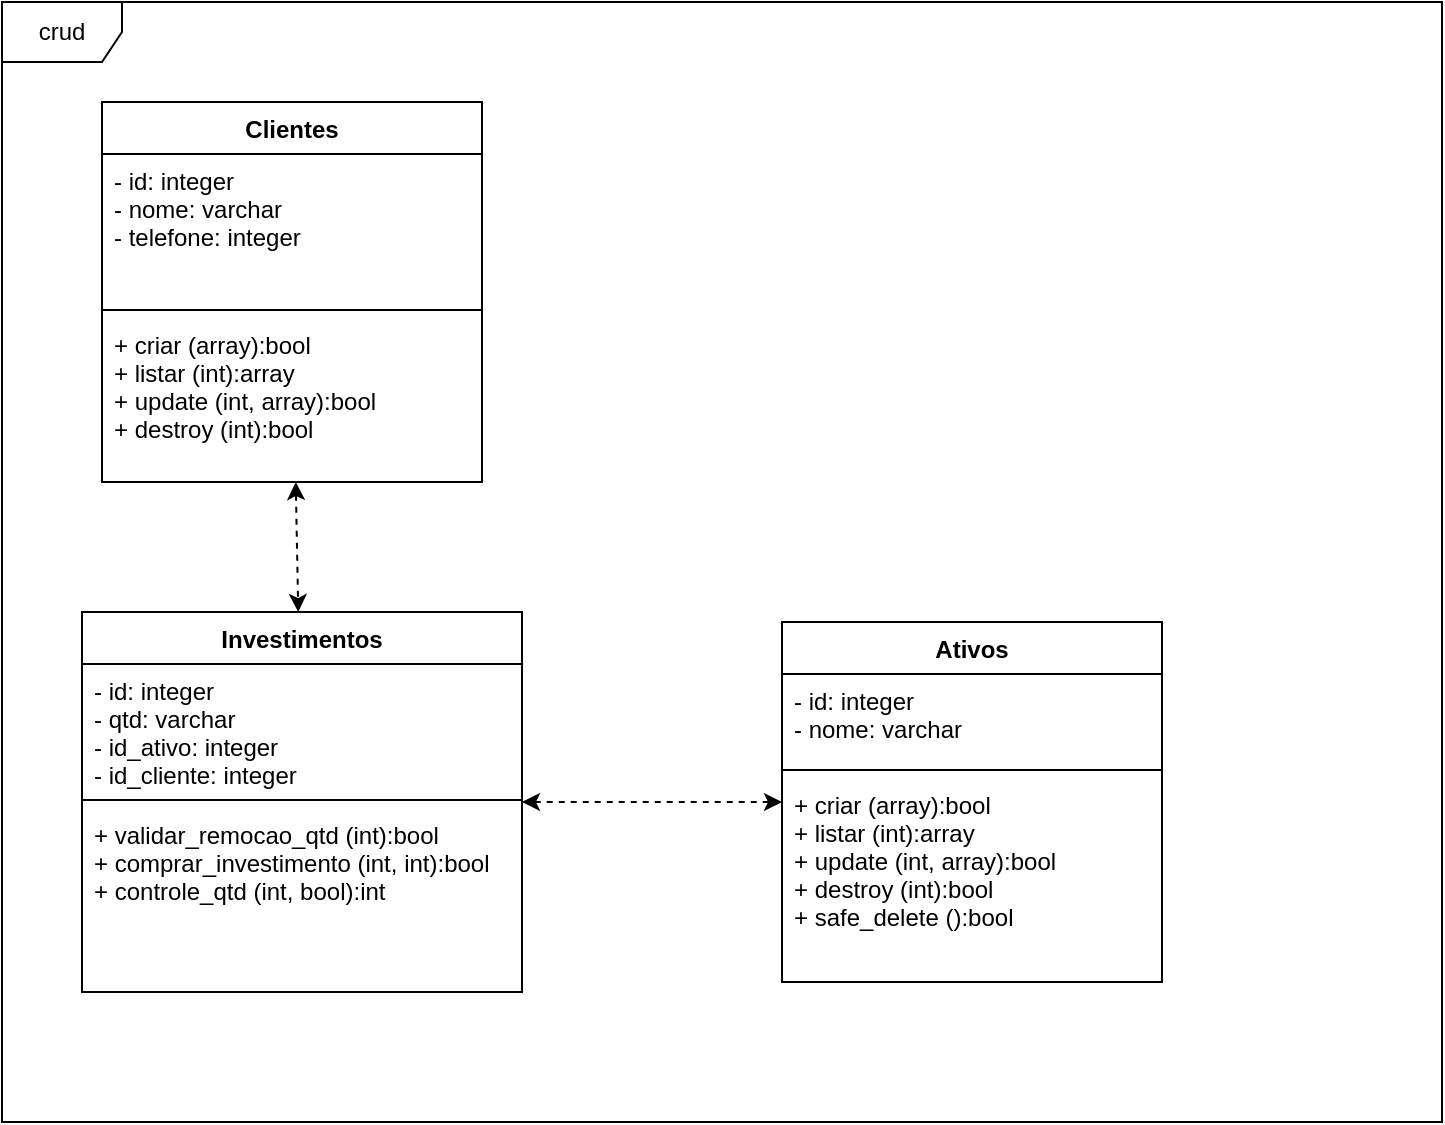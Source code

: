 <mxfile version="17.4.3" type="device"><diagram name="Page-1" id="c4acf3e9-155e-7222-9cf6-157b1a14988f"><mxGraphModel dx="563" dy="682" grid="1" gridSize="10" guides="1" tooltips="1" connect="1" arrows="1" fold="1" page="1" pageScale="1" pageWidth="850" pageHeight="1100" background="none" math="0" shadow="0"><root><mxCell id="0"/><mxCell id="1" parent="0"/><mxCell id="38AmXpXsM2bIerOcbLy4-6" value="crud" style="shape=umlFrame;whiteSpace=wrap;html=1;" vertex="1" parent="1"><mxGeometry x="880" y="40" width="720" height="560" as="geometry"/></mxCell><mxCell id="38AmXpXsM2bIerOcbLy4-7" value="Clientes" style="swimlane;fontStyle=1;align=center;verticalAlign=top;childLayout=stackLayout;horizontal=1;startSize=26;horizontalStack=0;resizeParent=1;resizeParentMax=0;resizeLast=0;collapsible=1;marginBottom=0;" vertex="1" parent="1"><mxGeometry x="930" y="90" width="190" height="190" as="geometry"/></mxCell><mxCell id="38AmXpXsM2bIerOcbLy4-8" value="- id: integer&#10;- nome: varchar&#10;- telefone: integer&#10;" style="text;strokeColor=none;fillColor=none;align=left;verticalAlign=top;spacingLeft=4;spacingRight=4;overflow=hidden;rotatable=0;points=[[0,0.5],[1,0.5]];portConstraint=eastwest;" vertex="1" parent="38AmXpXsM2bIerOcbLy4-7"><mxGeometry y="26" width="190" height="74" as="geometry"/></mxCell><mxCell id="38AmXpXsM2bIerOcbLy4-9" value="" style="line;strokeWidth=1;fillColor=none;align=left;verticalAlign=middle;spacingTop=-1;spacingLeft=3;spacingRight=3;rotatable=0;labelPosition=right;points=[];portConstraint=eastwest;" vertex="1" parent="38AmXpXsM2bIerOcbLy4-7"><mxGeometry y="100" width="190" height="8" as="geometry"/></mxCell><mxCell id="38AmXpXsM2bIerOcbLy4-10" value="+ criar (array):bool&#10;+ listar (int):array&#10;+ update (int, array):bool&#10;+ destroy (int):bool" style="text;strokeColor=none;fillColor=none;align=left;verticalAlign=top;spacingLeft=4;spacingRight=4;overflow=hidden;rotatable=0;points=[[0,0.5],[1,0.5]];portConstraint=eastwest;" vertex="1" parent="38AmXpXsM2bIerOcbLy4-7"><mxGeometry y="108" width="190" height="82" as="geometry"/></mxCell><mxCell id="38AmXpXsM2bIerOcbLy4-11" value="Investimentos" style="swimlane;fontStyle=1;align=center;verticalAlign=top;childLayout=stackLayout;horizontal=1;startSize=26;horizontalStack=0;resizeParent=1;resizeParentMax=0;resizeLast=0;collapsible=1;marginBottom=0;" vertex="1" parent="1"><mxGeometry x="920" y="345" width="220" height="190" as="geometry"/></mxCell><mxCell id="38AmXpXsM2bIerOcbLy4-12" value="- id: integer&#10;- qtd: varchar&#10;- id_ativo: integer&#10;- id_cliente: integer" style="text;strokeColor=none;fillColor=none;align=left;verticalAlign=top;spacingLeft=4;spacingRight=4;overflow=hidden;rotatable=0;points=[[0,0.5],[1,0.5]];portConstraint=eastwest;" vertex="1" parent="38AmXpXsM2bIerOcbLy4-11"><mxGeometry y="26" width="220" height="64" as="geometry"/></mxCell><mxCell id="38AmXpXsM2bIerOcbLy4-13" value="" style="line;strokeWidth=1;fillColor=none;align=left;verticalAlign=middle;spacingTop=-1;spacingLeft=3;spacingRight=3;rotatable=0;labelPosition=right;points=[];portConstraint=eastwest;" vertex="1" parent="38AmXpXsM2bIerOcbLy4-11"><mxGeometry y="90" width="220" height="8" as="geometry"/></mxCell><mxCell id="38AmXpXsM2bIerOcbLy4-14" value="+ validar_remocao_qtd (int):bool&#10;+ comprar_investimento (int, int):bool&#10;+ controle_qtd (int, bool):int" style="text;strokeColor=none;fillColor=none;align=left;verticalAlign=top;spacingLeft=4;spacingRight=4;overflow=hidden;rotatable=0;points=[[0,0.5],[1,0.5]];portConstraint=eastwest;" vertex="1" parent="38AmXpXsM2bIerOcbLy4-11"><mxGeometry y="98" width="220" height="92" as="geometry"/></mxCell><mxCell id="38AmXpXsM2bIerOcbLy4-15" value="Ativos" style="swimlane;fontStyle=1;align=center;verticalAlign=top;childLayout=stackLayout;horizontal=1;startSize=26;horizontalStack=0;resizeParent=1;resizeParentMax=0;resizeLast=0;collapsible=1;marginBottom=0;shadow=0;rounded=0;glass=0;sketch=0;" vertex="1" parent="1"><mxGeometry x="1270" y="350" width="190" height="180" as="geometry"/></mxCell><mxCell id="38AmXpXsM2bIerOcbLy4-16" value="- id: integer&#10;- nome: varchar&#10;" style="text;strokeColor=none;fillColor=none;align=left;verticalAlign=top;spacingLeft=4;spacingRight=4;overflow=hidden;rotatable=0;points=[[0,0.5],[1,0.5]];portConstraint=eastwest;" vertex="1" parent="38AmXpXsM2bIerOcbLy4-15"><mxGeometry y="26" width="190" height="44" as="geometry"/></mxCell><mxCell id="38AmXpXsM2bIerOcbLy4-17" value="" style="line;strokeWidth=1;fillColor=none;align=left;verticalAlign=middle;spacingTop=-1;spacingLeft=3;spacingRight=3;rotatable=0;labelPosition=right;points=[];portConstraint=eastwest;" vertex="1" parent="38AmXpXsM2bIerOcbLy4-15"><mxGeometry y="70" width="190" height="8" as="geometry"/></mxCell><mxCell id="38AmXpXsM2bIerOcbLy4-18" value="+ criar (array):bool&#10;+ listar (int):array&#10;+ update (int, array):bool&#10;+ destroy (int):bool&#10;+ safe_delete ():bool" style="text;strokeColor=none;fillColor=none;align=left;verticalAlign=top;spacingLeft=4;spacingRight=4;overflow=hidden;rotatable=0;points=[[0,0.5],[1,0.5]];portConstraint=eastwest;" vertex="1" parent="38AmXpXsM2bIerOcbLy4-15"><mxGeometry y="78" width="190" height="102" as="geometry"/></mxCell><mxCell id="38AmXpXsM2bIerOcbLy4-28" value="" style="endArrow=classic;startArrow=classic;html=1;rounded=0;dashed=1;" edge="1" parent="1" source="38AmXpXsM2bIerOcbLy4-7" target="38AmXpXsM2bIerOcbLy4-11"><mxGeometry width="50" height="50" relative="1" as="geometry"><mxPoint x="1060" y="130" as="sourcePoint"/><mxPoint x="1110" y="80" as="targetPoint"/></mxGeometry></mxCell><mxCell id="38AmXpXsM2bIerOcbLy4-29" value="" style="endArrow=classic;startArrow=classic;html=1;rounded=0;dashed=1;" edge="1" parent="1" source="38AmXpXsM2bIerOcbLy4-11" target="38AmXpXsM2bIerOcbLy4-15"><mxGeometry width="50" height="50" relative="1" as="geometry"><mxPoint x="1060" y="130" as="sourcePoint"/><mxPoint x="1110" y="80" as="targetPoint"/></mxGeometry></mxCell></root></mxGraphModel></diagram></mxfile>